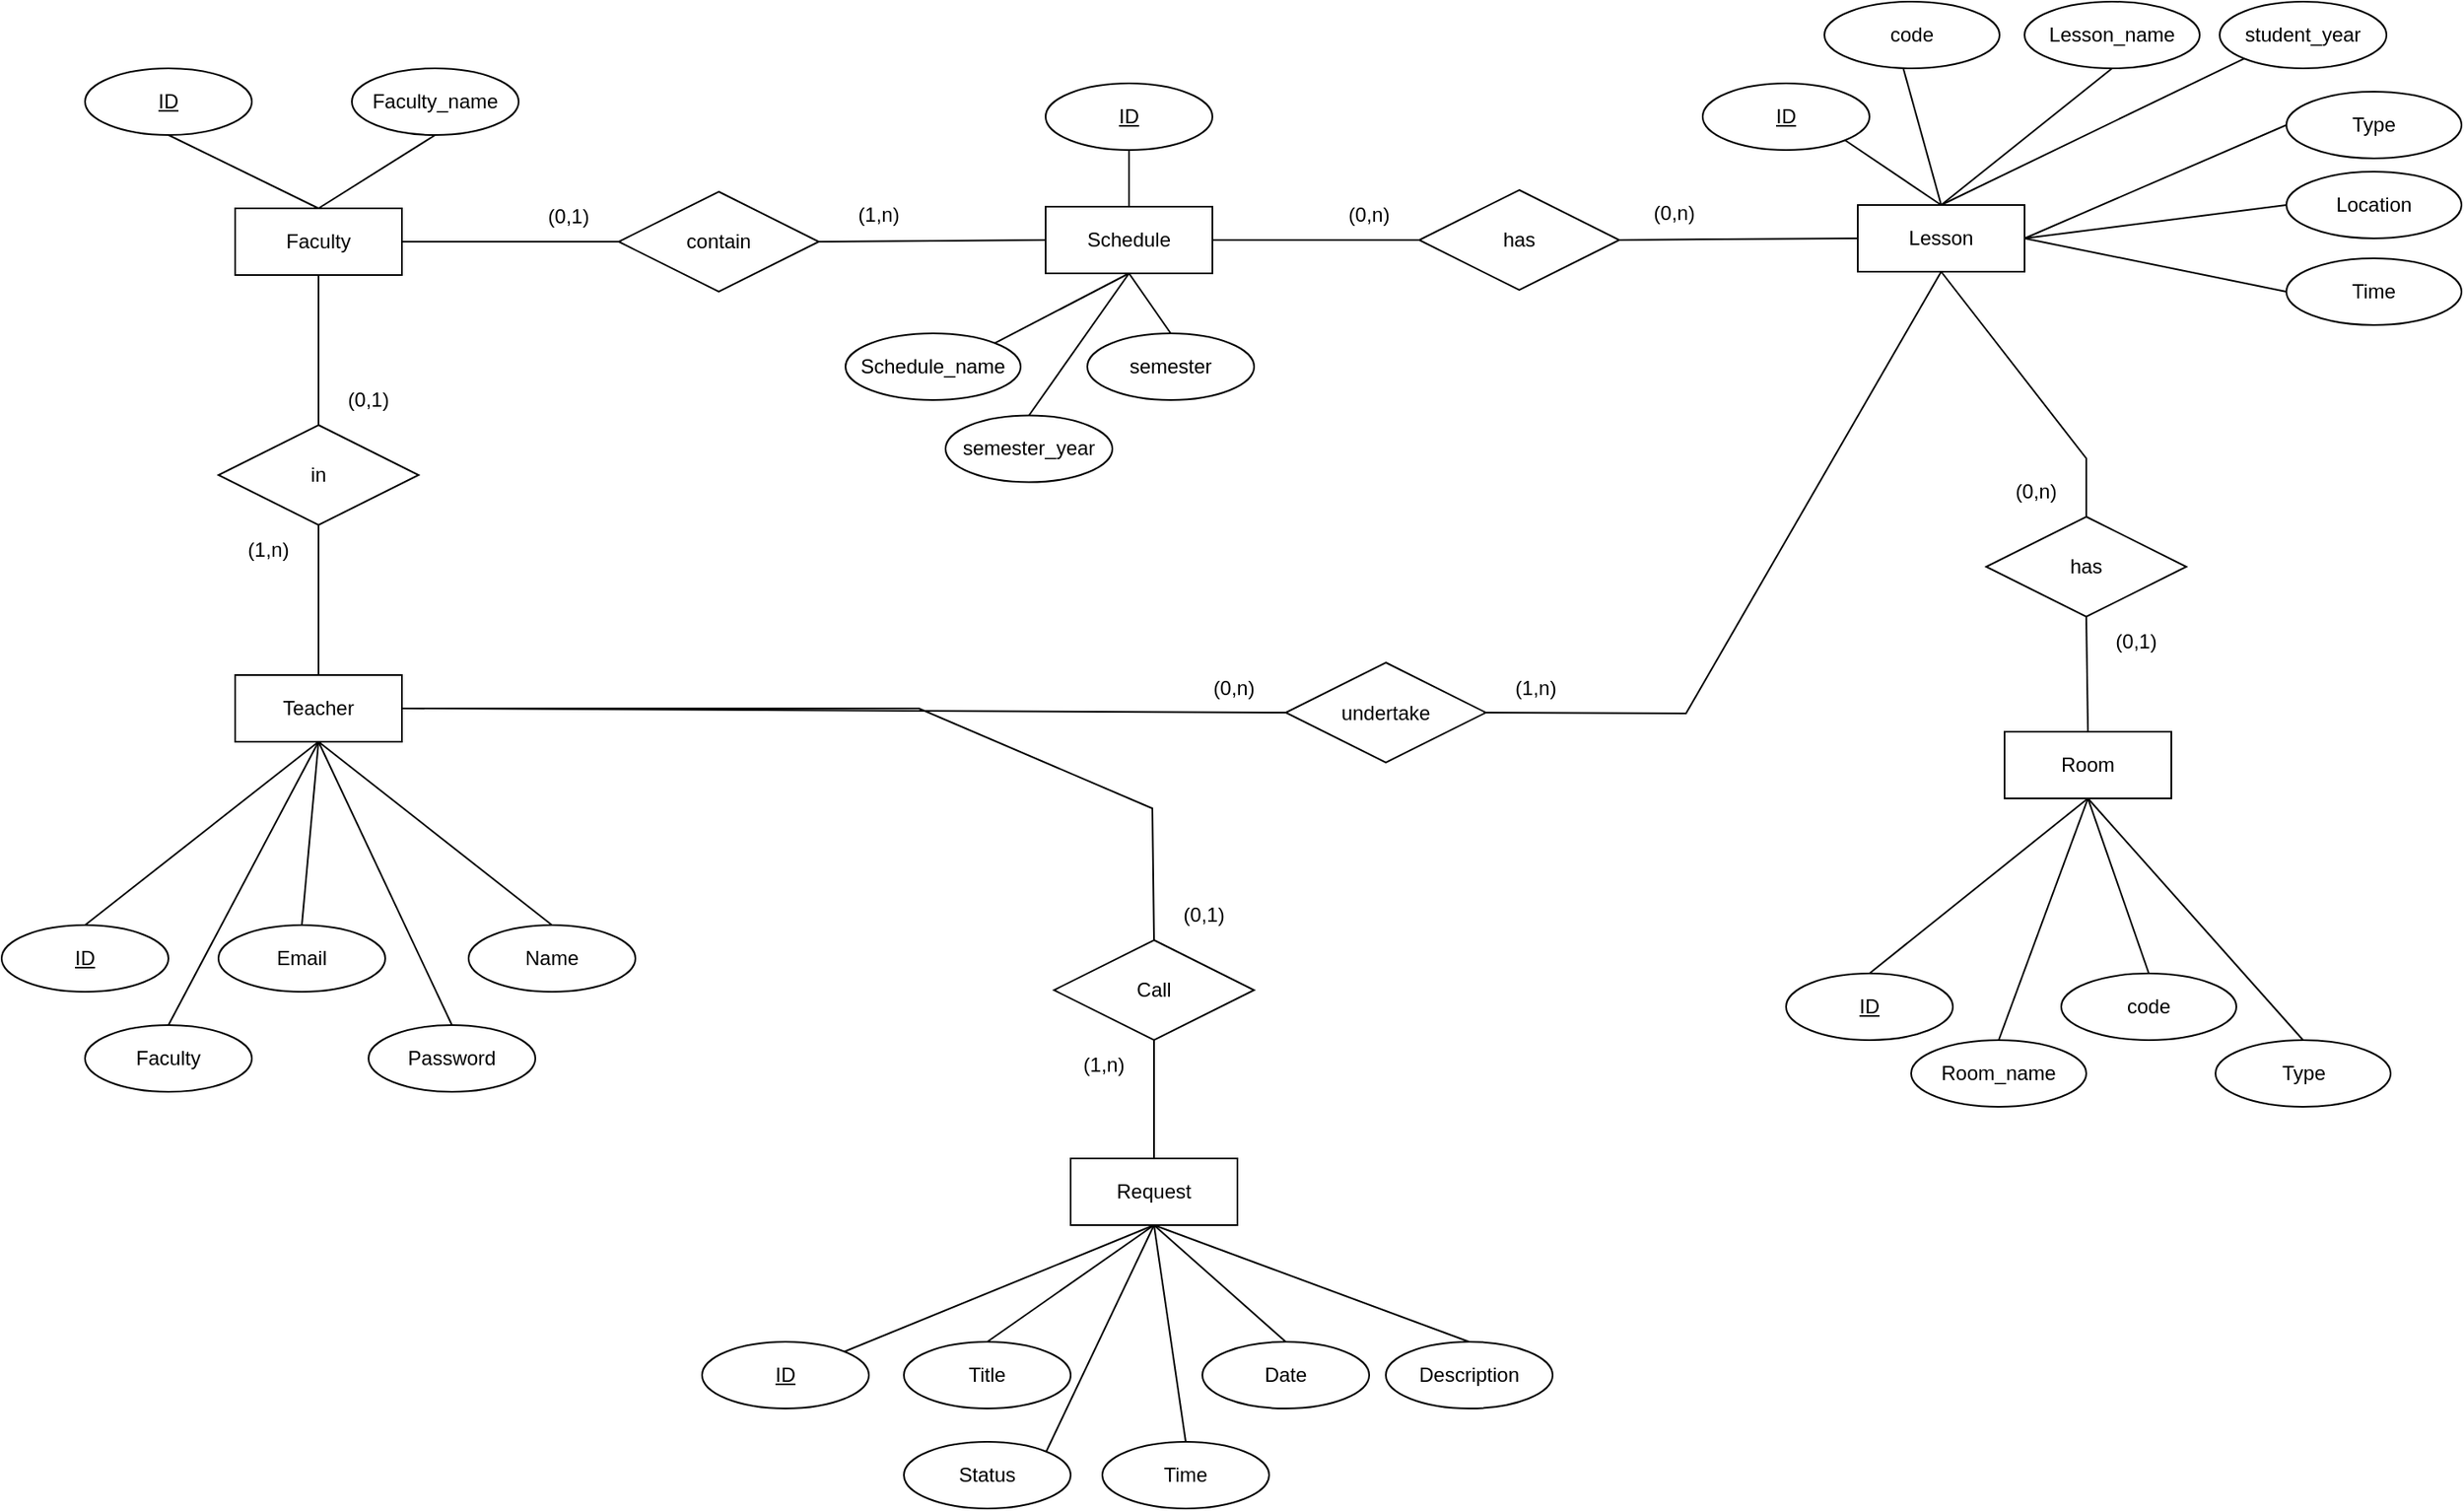 <mxfile version="23.1.5" type="device">
  <diagram id="Ugs2vV4A1KuJ4jjXR2ai" name="database">
    <mxGraphModel dx="1526" dy="809" grid="1" gridSize="10" guides="1" tooltips="1" connect="1" arrows="1" fold="1" page="1" pageScale="1" pageWidth="1169" pageHeight="827" math="0" shadow="0">
      <root>
        <mxCell id="0" />
        <mxCell id="1" parent="0" />
        <mxCell id="J57o424mAd_ZCcqMx-QD-1" value="Teacher" style="whiteSpace=wrap;html=1;align=center;" vertex="1" parent="1">
          <mxGeometry x="540" y="724" width="100" height="40" as="geometry" />
        </mxCell>
        <mxCell id="J57o424mAd_ZCcqMx-QD-2" value="Faculty" style="whiteSpace=wrap;html=1;align=center;" vertex="1" parent="1">
          <mxGeometry x="540" y="444" width="100" height="40" as="geometry" />
        </mxCell>
        <mxCell id="J57o424mAd_ZCcqMx-QD-3" value="Schedule" style="whiteSpace=wrap;html=1;align=center;" vertex="1" parent="1">
          <mxGeometry x="1026" y="443" width="100" height="40" as="geometry" />
        </mxCell>
        <mxCell id="J57o424mAd_ZCcqMx-QD-4" value="Lesson" style="whiteSpace=wrap;html=1;align=center;" vertex="1" parent="1">
          <mxGeometry x="1513" y="442" width="100" height="40" as="geometry" />
        </mxCell>
        <mxCell id="J57o424mAd_ZCcqMx-QD-5" value="Room" style="whiteSpace=wrap;html=1;align=center;" vertex="1" parent="1">
          <mxGeometry x="1601" y="758" width="100" height="40" as="geometry" />
        </mxCell>
        <mxCell id="J57o424mAd_ZCcqMx-QD-7" value="Request" style="whiteSpace=wrap;html=1;align=center;" vertex="1" parent="1">
          <mxGeometry x="1041" y="1014" width="100" height="40" as="geometry" />
        </mxCell>
        <mxCell id="J57o424mAd_ZCcqMx-QD-9" value="Call" style="shape=rhombus;perimeter=rhombusPerimeter;whiteSpace=wrap;html=1;align=center;" vertex="1" parent="1">
          <mxGeometry x="1031" y="883" width="120" height="60" as="geometry" />
        </mxCell>
        <mxCell id="J57o424mAd_ZCcqMx-QD-13" value="" style="endArrow=none;html=1;rounded=0;exitX=1;exitY=0.5;exitDx=0;exitDy=0;entryX=0.5;entryY=0;entryDx=0;entryDy=0;" edge="1" parent="1" source="J57o424mAd_ZCcqMx-QD-1" target="J57o424mAd_ZCcqMx-QD-9">
          <mxGeometry width="50" height="50" relative="1" as="geometry">
            <mxPoint x="770" y="1054" as="sourcePoint" />
            <mxPoint x="820" y="1004" as="targetPoint" />
            <Array as="points">
              <mxPoint x="950" y="744" />
              <mxPoint x="1090" y="804" />
            </Array>
          </mxGeometry>
        </mxCell>
        <mxCell id="J57o424mAd_ZCcqMx-QD-14" value="" style="endArrow=none;html=1;rounded=0;exitX=0.5;exitY=1;exitDx=0;exitDy=0;entryX=0.5;entryY=0;entryDx=0;entryDy=0;" edge="1" parent="1" source="J57o424mAd_ZCcqMx-QD-9" target="J57o424mAd_ZCcqMx-QD-7">
          <mxGeometry width="50" height="50" relative="1" as="geometry">
            <mxPoint x="810" y="1084" as="sourcePoint" />
            <mxPoint x="930" y="1084" as="targetPoint" />
          </mxGeometry>
        </mxCell>
        <mxCell id="J57o424mAd_ZCcqMx-QD-15" value="" style="endArrow=none;html=1;rounded=0;exitX=1;exitY=0.5;exitDx=0;exitDy=0;entryX=0;entryY=0.5;entryDx=0;entryDy=0;" edge="1" parent="1" source="J57o424mAd_ZCcqMx-QD-2" target="J57o424mAd_ZCcqMx-QD-16">
          <mxGeometry width="50" height="50" relative="1" as="geometry">
            <mxPoint x="660" y="638" as="sourcePoint" />
            <mxPoint x="780" y="638" as="targetPoint" />
          </mxGeometry>
        </mxCell>
        <mxCell id="J57o424mAd_ZCcqMx-QD-16" value="contain" style="shape=rhombus;perimeter=rhombusPerimeter;whiteSpace=wrap;html=1;align=center;" vertex="1" parent="1">
          <mxGeometry x="770" y="434" width="120" height="60" as="geometry" />
        </mxCell>
        <mxCell id="J57o424mAd_ZCcqMx-QD-17" value="has" style="shape=rhombus;perimeter=rhombusPerimeter;whiteSpace=wrap;html=1;align=center;" vertex="1" parent="1">
          <mxGeometry x="1590" y="629" width="120" height="60" as="geometry" />
        </mxCell>
        <mxCell id="J57o424mAd_ZCcqMx-QD-19" value="has" style="shape=rhombus;perimeter=rhombusPerimeter;whiteSpace=wrap;html=1;align=center;" vertex="1" parent="1">
          <mxGeometry x="1250" y="433" width="120" height="60" as="geometry" />
        </mxCell>
        <mxCell id="J57o424mAd_ZCcqMx-QD-20" value="undertake" style="shape=rhombus;perimeter=rhombusPerimeter;whiteSpace=wrap;html=1;align=center;" vertex="1" parent="1">
          <mxGeometry x="1170" y="716.5" width="120" height="60" as="geometry" />
        </mxCell>
        <mxCell id="J57o424mAd_ZCcqMx-QD-21" value="" style="endArrow=none;html=1;rounded=0;exitX=0;exitY=0.5;exitDx=0;exitDy=0;entryX=1;entryY=0.5;entryDx=0;entryDy=0;" edge="1" parent="1" source="J57o424mAd_ZCcqMx-QD-3" target="J57o424mAd_ZCcqMx-QD-16">
          <mxGeometry width="50" height="50" relative="1" as="geometry">
            <mxPoint x="640" y="878" as="sourcePoint" />
            <mxPoint x="770" y="878" as="targetPoint" />
          </mxGeometry>
        </mxCell>
        <mxCell id="J57o424mAd_ZCcqMx-QD-22" value="" style="endArrow=none;html=1;rounded=0;exitX=1;exitY=0.5;exitDx=0;exitDy=0;entryX=0.5;entryY=1;entryDx=0;entryDy=0;" edge="1" parent="1" source="J57o424mAd_ZCcqMx-QD-20" target="J57o424mAd_ZCcqMx-QD-4">
          <mxGeometry width="50" height="50" relative="1" as="geometry">
            <mxPoint x="1450" y="780.25" as="sourcePoint" />
            <mxPoint x="1650" y="730.25" as="targetPoint" />
            <Array as="points">
              <mxPoint x="1410" y="747" />
            </Array>
          </mxGeometry>
        </mxCell>
        <mxCell id="J57o424mAd_ZCcqMx-QD-24" value="" style="endArrow=none;html=1;rounded=0;exitX=0;exitY=0.5;exitDx=0;exitDy=0;entryX=1;entryY=0.5;entryDx=0;entryDy=0;" edge="1" parent="1" source="J57o424mAd_ZCcqMx-QD-19" target="J57o424mAd_ZCcqMx-QD-3">
          <mxGeometry width="50" height="50" relative="1" as="geometry">
            <mxPoint x="1549" y="614" as="sourcePoint" />
            <mxPoint x="1340" y="614" as="targetPoint" />
          </mxGeometry>
        </mxCell>
        <mxCell id="J57o424mAd_ZCcqMx-QD-25" value="" style="endArrow=none;html=1;rounded=0;exitX=0.5;exitY=0;exitDx=0;exitDy=0;entryX=0.5;entryY=1;entryDx=0;entryDy=0;" edge="1" parent="1" source="J57o424mAd_ZCcqMx-QD-17" target="J57o424mAd_ZCcqMx-QD-4">
          <mxGeometry width="50" height="50" relative="1" as="geometry">
            <mxPoint x="1610" y="819.75" as="sourcePoint" />
            <mxPoint x="1620" y="969.75" as="targetPoint" />
            <Array as="points">
              <mxPoint x="1650" y="594" />
            </Array>
          </mxGeometry>
        </mxCell>
        <mxCell id="J57o424mAd_ZCcqMx-QD-27" value="" style="endArrow=none;html=1;rounded=0;entryX=1;entryY=0.5;entryDx=0;entryDy=0;exitX=0;exitY=0.5;exitDx=0;exitDy=0;" edge="1" parent="1" source="J57o424mAd_ZCcqMx-QD-4" target="J57o424mAd_ZCcqMx-QD-19">
          <mxGeometry width="50" height="50" relative="1" as="geometry">
            <mxPoint x="1530" y="878" as="sourcePoint" />
            <mxPoint x="1090" y="878" as="targetPoint" />
          </mxGeometry>
        </mxCell>
        <mxCell id="J57o424mAd_ZCcqMx-QD-28" value="" style="endArrow=none;html=1;rounded=0;entryX=0.5;entryY=1;entryDx=0;entryDy=0;exitX=0.5;exitY=0;exitDx=0;exitDy=0;" edge="1" parent="1" source="J57o424mAd_ZCcqMx-QD-5" target="J57o424mAd_ZCcqMx-QD-17">
          <mxGeometry width="50" height="50" relative="1" as="geometry">
            <mxPoint x="2140" y="775" as="sourcePoint" />
            <mxPoint x="1940" y="765" as="targetPoint" />
          </mxGeometry>
        </mxCell>
        <mxCell id="J57o424mAd_ZCcqMx-QD-29" value="(0,1)" style="text;html=1;align=center;verticalAlign=middle;whiteSpace=wrap;rounded=0;" vertex="1" parent="1">
          <mxGeometry x="1091" y="853" width="60" height="30" as="geometry" />
        </mxCell>
        <mxCell id="J57o424mAd_ZCcqMx-QD-30" value="(1,n)" style="text;html=1;align=center;verticalAlign=middle;whiteSpace=wrap;rounded=0;" vertex="1" parent="1">
          <mxGeometry x="1031" y="943" width="60" height="30" as="geometry" />
        </mxCell>
        <mxCell id="J57o424mAd_ZCcqMx-QD-31" value="(0,1)" style="text;html=1;align=center;verticalAlign=middle;whiteSpace=wrap;rounded=0;" vertex="1" parent="1">
          <mxGeometry x="710" y="434" width="60" height="30" as="geometry" />
        </mxCell>
        <mxCell id="J57o424mAd_ZCcqMx-QD-32" value="(1,n)" style="text;html=1;align=center;verticalAlign=middle;whiteSpace=wrap;rounded=0;" vertex="1" parent="1">
          <mxGeometry x="896" y="433" width="60" height="30" as="geometry" />
        </mxCell>
        <mxCell id="J57o424mAd_ZCcqMx-QD-36" value="(0,n)" style="text;html=1;align=center;verticalAlign=middle;whiteSpace=wrap;rounded=0;" vertex="1" parent="1">
          <mxGeometry x="1109" y="716.5" width="60" height="30" as="geometry" />
        </mxCell>
        <mxCell id="J57o424mAd_ZCcqMx-QD-37" value="(1,n)" style="text;html=1;align=center;verticalAlign=middle;whiteSpace=wrap;rounded=0;" vertex="1" parent="1">
          <mxGeometry x="1290" y="716.5" width="60" height="30" as="geometry" />
        </mxCell>
        <mxCell id="J57o424mAd_ZCcqMx-QD-38" value="(0,n)" style="text;html=1;align=center;verticalAlign=middle;whiteSpace=wrap;rounded=0;" vertex="1" parent="1">
          <mxGeometry x="1190" y="433" width="60" height="30" as="geometry" />
        </mxCell>
        <mxCell id="J57o424mAd_ZCcqMx-QD-39" value="(0,n)" style="text;html=1;align=center;verticalAlign=middle;whiteSpace=wrap;rounded=0;" vertex="1" parent="1">
          <mxGeometry x="1590" y="599" width="60" height="30" as="geometry" />
        </mxCell>
        <mxCell id="J57o424mAd_ZCcqMx-QD-40" value="(0,n)" style="text;html=1;align=center;verticalAlign=middle;whiteSpace=wrap;rounded=0;" vertex="1" parent="1">
          <mxGeometry x="1373" y="432" width="60" height="30" as="geometry" />
        </mxCell>
        <mxCell id="J57o424mAd_ZCcqMx-QD-41" value="(0,1)" style="text;html=1;align=center;verticalAlign=middle;whiteSpace=wrap;rounded=0;" vertex="1" parent="1">
          <mxGeometry x="1650" y="689" width="60" height="30" as="geometry" />
        </mxCell>
        <mxCell id="J57o424mAd_ZCcqMx-QD-42" value="ID" style="ellipse;whiteSpace=wrap;html=1;align=center;fontStyle=4;" vertex="1" parent="1">
          <mxGeometry x="400" y="874" width="100" height="40" as="geometry" />
        </mxCell>
        <mxCell id="J57o424mAd_ZCcqMx-QD-43" value="Email" style="ellipse;whiteSpace=wrap;html=1;align=center;" vertex="1" parent="1">
          <mxGeometry x="530" y="874" width="100" height="40" as="geometry" />
        </mxCell>
        <mxCell id="J57o424mAd_ZCcqMx-QD-44" value="Name" style="ellipse;whiteSpace=wrap;html=1;align=center;" vertex="1" parent="1">
          <mxGeometry x="680" y="874" width="100" height="40" as="geometry" />
        </mxCell>
        <mxCell id="J57o424mAd_ZCcqMx-QD-45" value="Password" style="ellipse;whiteSpace=wrap;html=1;align=center;" vertex="1" parent="1">
          <mxGeometry x="620" y="934" width="100" height="40" as="geometry" />
        </mxCell>
        <mxCell id="J57o424mAd_ZCcqMx-QD-46" value="Faculty" style="ellipse;whiteSpace=wrap;html=1;align=center;" vertex="1" parent="1">
          <mxGeometry x="450" y="934" width="100" height="40" as="geometry" />
        </mxCell>
        <mxCell id="J57o424mAd_ZCcqMx-QD-48" value="" style="endArrow=none;html=1;rounded=0;exitX=0.5;exitY=1;exitDx=0;exitDy=0;entryX=0.5;entryY=0;entryDx=0;entryDy=0;" edge="1" parent="1" source="J57o424mAd_ZCcqMx-QD-1" target="J57o424mAd_ZCcqMx-QD-44">
          <mxGeometry width="50" height="50" relative="1" as="geometry">
            <mxPoint x="480" y="1034" as="sourcePoint" />
            <mxPoint x="610" y="1034" as="targetPoint" />
          </mxGeometry>
        </mxCell>
        <mxCell id="J57o424mAd_ZCcqMx-QD-49" value="" style="endArrow=none;html=1;rounded=0;exitX=0.5;exitY=0;exitDx=0;exitDy=0;entryX=0.5;entryY=1;entryDx=0;entryDy=0;" edge="1" parent="1" source="J57o424mAd_ZCcqMx-QD-43" target="J57o424mAd_ZCcqMx-QD-1">
          <mxGeometry width="50" height="50" relative="1" as="geometry">
            <mxPoint x="430" y="1054" as="sourcePoint" />
            <mxPoint x="510" y="1094" as="targetPoint" />
          </mxGeometry>
        </mxCell>
        <mxCell id="J57o424mAd_ZCcqMx-QD-50" value="" style="endArrow=none;html=1;rounded=0;exitX=0.5;exitY=0;exitDx=0;exitDy=0;entryX=0.5;entryY=1;entryDx=0;entryDy=0;" edge="1" parent="1" source="J57o424mAd_ZCcqMx-QD-46" target="J57o424mAd_ZCcqMx-QD-1">
          <mxGeometry width="50" height="50" relative="1" as="geometry">
            <mxPoint x="440" y="1064" as="sourcePoint" />
            <mxPoint x="520" y="1104" as="targetPoint" />
          </mxGeometry>
        </mxCell>
        <mxCell id="J57o424mAd_ZCcqMx-QD-51" value="" style="endArrow=none;html=1;rounded=0;exitX=0.5;exitY=0;exitDx=0;exitDy=0;entryX=0.5;entryY=1;entryDx=0;entryDy=0;" edge="1" parent="1" source="J57o424mAd_ZCcqMx-QD-42" target="J57o424mAd_ZCcqMx-QD-1">
          <mxGeometry width="50" height="50" relative="1" as="geometry">
            <mxPoint x="450" y="1074" as="sourcePoint" />
            <mxPoint x="420" y="1044" as="targetPoint" />
          </mxGeometry>
        </mxCell>
        <mxCell id="J57o424mAd_ZCcqMx-QD-52" value="" style="endArrow=none;html=1;rounded=0;entryX=0.5;entryY=0;entryDx=0;entryDy=0;exitX=0.5;exitY=1;exitDx=0;exitDy=0;" edge="1" parent="1" source="J57o424mAd_ZCcqMx-QD-1" target="J57o424mAd_ZCcqMx-QD-45">
          <mxGeometry width="50" height="50" relative="1" as="geometry">
            <mxPoint x="420" y="1064" as="sourcePoint" />
            <mxPoint x="540" y="1124" as="targetPoint" />
          </mxGeometry>
        </mxCell>
        <mxCell id="J57o424mAd_ZCcqMx-QD-53" value="ID" style="ellipse;whiteSpace=wrap;html=1;align=center;fontStyle=4;" vertex="1" parent="1">
          <mxGeometry x="820" y="1124" width="100" height="40" as="geometry" />
        </mxCell>
        <mxCell id="J57o424mAd_ZCcqMx-QD-56" value="Description" style="ellipse;whiteSpace=wrap;html=1;align=center;" vertex="1" parent="1">
          <mxGeometry x="1230" y="1124" width="100" height="40" as="geometry" />
        </mxCell>
        <mxCell id="J57o424mAd_ZCcqMx-QD-57" value="Status" style="ellipse;whiteSpace=wrap;html=1;align=center;" vertex="1" parent="1">
          <mxGeometry x="941" y="1184" width="100" height="40" as="geometry" />
        </mxCell>
        <mxCell id="J57o424mAd_ZCcqMx-QD-58" value="Date" style="ellipse;whiteSpace=wrap;html=1;align=center;" vertex="1" parent="1">
          <mxGeometry x="1120" y="1124" width="100" height="40" as="geometry" />
        </mxCell>
        <mxCell id="J57o424mAd_ZCcqMx-QD-59" value="Time" style="ellipse;whiteSpace=wrap;html=1;align=center;" vertex="1" parent="1">
          <mxGeometry x="1060" y="1184" width="100" height="40" as="geometry" />
        </mxCell>
        <mxCell id="J57o424mAd_ZCcqMx-QD-60" value="" style="endArrow=none;html=1;rounded=0;exitX=0.5;exitY=1;exitDx=0;exitDy=0;entryX=1;entryY=0;entryDx=0;entryDy=0;" edge="1" parent="1" source="J57o424mAd_ZCcqMx-QD-7" target="J57o424mAd_ZCcqMx-QD-53">
          <mxGeometry width="50" height="50" relative="1" as="geometry">
            <mxPoint x="1350" y="1334" as="sourcePoint" />
            <mxPoint x="1430" y="1294" as="targetPoint" />
          </mxGeometry>
        </mxCell>
        <mxCell id="J57o424mAd_ZCcqMx-QD-61" value="" style="endArrow=none;html=1;rounded=0;exitX=0.5;exitY=1;exitDx=0;exitDy=0;entryX=0.5;entryY=0;entryDx=0;entryDy=0;" edge="1" parent="1" source="J57o424mAd_ZCcqMx-QD-7" target="J57o424mAd_ZCcqMx-QD-59">
          <mxGeometry width="50" height="50" relative="1" as="geometry">
            <mxPoint x="1170" y="1314" as="sourcePoint" />
            <mxPoint x="1240" y="1214" as="targetPoint" />
          </mxGeometry>
        </mxCell>
        <mxCell id="J57o424mAd_ZCcqMx-QD-62" value="" style="endArrow=none;html=1;rounded=0;exitX=0.5;exitY=1;exitDx=0;exitDy=0;entryX=1;entryY=0;entryDx=0;entryDy=0;" edge="1" parent="1" source="J57o424mAd_ZCcqMx-QD-7" target="J57o424mAd_ZCcqMx-QD-57">
          <mxGeometry width="50" height="50" relative="1" as="geometry">
            <mxPoint x="1180" y="1324" as="sourcePoint" />
            <mxPoint x="1250" y="1224" as="targetPoint" />
          </mxGeometry>
        </mxCell>
        <mxCell id="J57o424mAd_ZCcqMx-QD-63" value="" style="endArrow=none;html=1;rounded=0;exitX=0.5;exitY=1;exitDx=0;exitDy=0;entryX=0.5;entryY=0;entryDx=0;entryDy=0;" edge="1" parent="1" source="J57o424mAd_ZCcqMx-QD-7" target="J57o424mAd_ZCcqMx-QD-56">
          <mxGeometry width="50" height="50" relative="1" as="geometry">
            <mxPoint x="1190" y="1334" as="sourcePoint" />
            <mxPoint x="1260" y="1234" as="targetPoint" />
          </mxGeometry>
        </mxCell>
        <mxCell id="J57o424mAd_ZCcqMx-QD-64" value="" style="endArrow=none;html=1;rounded=0;exitX=0.5;exitY=1;exitDx=0;exitDy=0;entryX=0.5;entryY=0;entryDx=0;entryDy=0;" edge="1" parent="1" source="J57o424mAd_ZCcqMx-QD-7" target="J57o424mAd_ZCcqMx-QD-58">
          <mxGeometry width="50" height="50" relative="1" as="geometry">
            <mxPoint x="1170" y="1314" as="sourcePoint" />
            <mxPoint x="1250" y="1314" as="targetPoint" />
          </mxGeometry>
        </mxCell>
        <mxCell id="J57o424mAd_ZCcqMx-QD-65" value="ID" style="ellipse;whiteSpace=wrap;html=1;align=center;fontStyle=4;" vertex="1" parent="1">
          <mxGeometry x="450" y="360" width="100" height="40" as="geometry" />
        </mxCell>
        <mxCell id="J57o424mAd_ZCcqMx-QD-66" value="Faculty_name" style="ellipse;whiteSpace=wrap;html=1;align=center;" vertex="1" parent="1">
          <mxGeometry x="610" y="360" width="100" height="40" as="geometry" />
        </mxCell>
        <mxCell id="J57o424mAd_ZCcqMx-QD-67" value="Title" style="ellipse;whiteSpace=wrap;html=1;align=center;" vertex="1" parent="1">
          <mxGeometry x="941" y="1124" width="100" height="40" as="geometry" />
        </mxCell>
        <mxCell id="J57o424mAd_ZCcqMx-QD-68" value="" style="endArrow=none;html=1;rounded=0;exitX=0.5;exitY=1;exitDx=0;exitDy=0;entryX=0.5;entryY=0;entryDx=0;entryDy=0;" edge="1" parent="1" source="J57o424mAd_ZCcqMx-QD-7" target="J57o424mAd_ZCcqMx-QD-67">
          <mxGeometry width="50" height="50" relative="1" as="geometry">
            <mxPoint x="1170" y="1314" as="sourcePoint" />
            <mxPoint x="1170" y="1174" as="targetPoint" />
          </mxGeometry>
        </mxCell>
        <mxCell id="J57o424mAd_ZCcqMx-QD-69" value="" style="endArrow=none;html=1;rounded=0;entryX=0.5;entryY=1;entryDx=0;entryDy=0;exitX=0.5;exitY=0;exitDx=0;exitDy=0;" edge="1" parent="1" source="J57o424mAd_ZCcqMx-QD-2" target="J57o424mAd_ZCcqMx-QD-65">
          <mxGeometry width="50" height="50" relative="1" as="geometry">
            <mxPoint x="780" y="460" as="sourcePoint" />
            <mxPoint x="830" y="410" as="targetPoint" />
          </mxGeometry>
        </mxCell>
        <mxCell id="J57o424mAd_ZCcqMx-QD-70" value="" style="endArrow=none;html=1;rounded=0;entryX=0.5;entryY=1;entryDx=0;entryDy=0;exitX=0.5;exitY=0;exitDx=0;exitDy=0;" edge="1" parent="1" source="J57o424mAd_ZCcqMx-QD-2" target="J57o424mAd_ZCcqMx-QD-66">
          <mxGeometry width="50" height="50" relative="1" as="geometry">
            <mxPoint x="600" y="454" as="sourcePoint" />
            <mxPoint x="510" y="420" as="targetPoint" />
          </mxGeometry>
        </mxCell>
        <mxCell id="J57o424mAd_ZCcqMx-QD-71" value="ID" style="ellipse;whiteSpace=wrap;html=1;align=center;fontStyle=4;" vertex="1" parent="1">
          <mxGeometry x="1026" y="369" width="100" height="40" as="geometry" />
        </mxCell>
        <mxCell id="J57o424mAd_ZCcqMx-QD-72" value="Schedule_name" style="ellipse;whiteSpace=wrap;html=1;align=center;" vertex="1" parent="1">
          <mxGeometry x="906" y="519" width="105" height="40" as="geometry" />
        </mxCell>
        <mxCell id="J57o424mAd_ZCcqMx-QD-73" value="semester" style="ellipse;whiteSpace=wrap;html=1;align=center;" vertex="1" parent="1">
          <mxGeometry x="1051" y="519" width="100" height="40" as="geometry" />
        </mxCell>
        <mxCell id="J57o424mAd_ZCcqMx-QD-74" value="semester_year" style="ellipse;whiteSpace=wrap;html=1;align=center;" vertex="1" parent="1">
          <mxGeometry x="966" y="568.25" width="100" height="40" as="geometry" />
        </mxCell>
        <mxCell id="J57o424mAd_ZCcqMx-QD-76" value="" style="endArrow=none;html=1;rounded=0;entryX=0.5;entryY=1;entryDx=0;entryDy=0;exitX=0.5;exitY=0;exitDx=0;exitDy=0;" edge="1" parent="1" source="J57o424mAd_ZCcqMx-QD-3" target="J57o424mAd_ZCcqMx-QD-71">
          <mxGeometry width="50" height="50" relative="1" as="geometry">
            <mxPoint x="606" y="453" as="sourcePoint" />
            <mxPoint x="676" y="409" as="targetPoint" />
          </mxGeometry>
        </mxCell>
        <mxCell id="J57o424mAd_ZCcqMx-QD-77" value="" style="endArrow=none;html=1;rounded=0;entryX=1;entryY=0;entryDx=0;entryDy=0;exitX=0.5;exitY=1;exitDx=0;exitDy=0;" edge="1" parent="1" source="J57o424mAd_ZCcqMx-QD-3" target="J57o424mAd_ZCcqMx-QD-72">
          <mxGeometry width="50" height="50" relative="1" as="geometry">
            <mxPoint x="1086" y="453" as="sourcePoint" />
            <mxPoint x="1006" y="409" as="targetPoint" />
          </mxGeometry>
        </mxCell>
        <mxCell id="J57o424mAd_ZCcqMx-QD-78" value="" style="endArrow=none;html=1;rounded=0;entryX=0.5;entryY=0;entryDx=0;entryDy=0;exitX=0.5;exitY=1;exitDx=0;exitDy=0;" edge="1" parent="1" source="J57o424mAd_ZCcqMx-QD-3" target="J57o424mAd_ZCcqMx-QD-74">
          <mxGeometry width="50" height="50" relative="1" as="geometry">
            <mxPoint x="1086" y="453" as="sourcePoint" />
            <mxPoint x="1006" y="409" as="targetPoint" />
          </mxGeometry>
        </mxCell>
        <mxCell id="J57o424mAd_ZCcqMx-QD-79" value="" style="endArrow=none;html=1;rounded=0;entryX=0.5;entryY=0;entryDx=0;entryDy=0;exitX=0.5;exitY=1;exitDx=0;exitDy=0;" edge="1" parent="1" source="J57o424mAd_ZCcqMx-QD-3" target="J57o424mAd_ZCcqMx-QD-73">
          <mxGeometry width="50" height="50" relative="1" as="geometry">
            <mxPoint x="1096" y="463" as="sourcePoint" />
            <mxPoint x="1016" y="419" as="targetPoint" />
          </mxGeometry>
        </mxCell>
        <mxCell id="J57o424mAd_ZCcqMx-QD-81" value="ID" style="ellipse;whiteSpace=wrap;html=1;align=center;fontStyle=4;" vertex="1" parent="1">
          <mxGeometry x="1420" y="369" width="100" height="40" as="geometry" />
        </mxCell>
        <mxCell id="J57o424mAd_ZCcqMx-QD-82" value="code" style="ellipse;whiteSpace=wrap;html=1;align=center;" vertex="1" parent="1">
          <mxGeometry x="1493" y="320" width="105" height="40" as="geometry" />
        </mxCell>
        <mxCell id="J57o424mAd_ZCcqMx-QD-83" value="Lesson_name" style="ellipse;whiteSpace=wrap;html=1;align=center;" vertex="1" parent="1">
          <mxGeometry x="1613" y="320" width="105" height="40" as="geometry" />
        </mxCell>
        <mxCell id="J57o424mAd_ZCcqMx-QD-84" value="Time" style="ellipse;whiteSpace=wrap;html=1;align=center;" vertex="1" parent="1">
          <mxGeometry x="1770" y="474" width="105" height="40" as="geometry" />
        </mxCell>
        <mxCell id="J57o424mAd_ZCcqMx-QD-85" value="Type" style="ellipse;whiteSpace=wrap;html=1;align=center;" vertex="1" parent="1">
          <mxGeometry x="1770" y="374" width="105" height="40" as="geometry" />
        </mxCell>
        <mxCell id="J57o424mAd_ZCcqMx-QD-86" value="Location" style="ellipse;whiteSpace=wrap;html=1;align=center;" vertex="1" parent="1">
          <mxGeometry x="1770" y="422" width="105" height="40" as="geometry" />
        </mxCell>
        <mxCell id="J57o424mAd_ZCcqMx-QD-87" value="student_year" style="ellipse;whiteSpace=wrap;html=1;align=center;" vertex="1" parent="1">
          <mxGeometry x="1730" y="320" width="100" height="40" as="geometry" />
        </mxCell>
        <mxCell id="J57o424mAd_ZCcqMx-QD-88" value="" style="endArrow=none;html=1;rounded=0;exitX=1;exitY=1;exitDx=0;exitDy=0;entryX=0.5;entryY=0;entryDx=0;entryDy=0;" edge="1" parent="1" source="J57o424mAd_ZCcqMx-QD-81" target="J57o424mAd_ZCcqMx-QD-4">
          <mxGeometry width="50" height="50" relative="1" as="geometry">
            <mxPoint x="1863" y="368" as="sourcePoint" />
            <mxPoint x="1623" y="472" as="targetPoint" />
            <Array as="points" />
          </mxGeometry>
        </mxCell>
        <mxCell id="J57o424mAd_ZCcqMx-QD-89" value="" style="endArrow=none;html=1;rounded=0;exitX=0.451;exitY=1.005;exitDx=0;exitDy=0;entryX=0.5;entryY=0;entryDx=0;entryDy=0;exitPerimeter=0;" edge="1" parent="1" source="J57o424mAd_ZCcqMx-QD-82" target="J57o424mAd_ZCcqMx-QD-4">
          <mxGeometry width="50" height="50" relative="1" as="geometry">
            <mxPoint x="1483" y="368" as="sourcePoint" />
            <mxPoint x="1573" y="452" as="targetPoint" />
            <Array as="points" />
          </mxGeometry>
        </mxCell>
        <mxCell id="J57o424mAd_ZCcqMx-QD-90" value="" style="endArrow=none;html=1;rounded=0;exitX=0.5;exitY=1;exitDx=0;exitDy=0;entryX=0.5;entryY=0;entryDx=0;entryDy=0;" edge="1" parent="1" source="J57o424mAd_ZCcqMx-QD-83" target="J57o424mAd_ZCcqMx-QD-4">
          <mxGeometry width="50" height="50" relative="1" as="geometry">
            <mxPoint x="1590" y="348" as="sourcePoint" />
            <mxPoint x="1573" y="452" as="targetPoint" />
            <Array as="points" />
          </mxGeometry>
        </mxCell>
        <mxCell id="J57o424mAd_ZCcqMx-QD-91" value="" style="endArrow=none;html=1;rounded=0;exitX=0;exitY=0.5;exitDx=0;exitDy=0;entryX=1;entryY=0.5;entryDx=0;entryDy=0;" edge="1" parent="1" source="J57o424mAd_ZCcqMx-QD-84" target="J57o424mAd_ZCcqMx-QD-4">
          <mxGeometry width="50" height="50" relative="1" as="geometry">
            <mxPoint x="1550" y="348" as="sourcePoint" />
            <mxPoint x="1573" y="452" as="targetPoint" />
            <Array as="points" />
          </mxGeometry>
        </mxCell>
        <mxCell id="J57o424mAd_ZCcqMx-QD-92" value="" style="endArrow=none;html=1;rounded=0;exitX=0;exitY=0.5;exitDx=0;exitDy=0;entryX=1;entryY=0.5;entryDx=0;entryDy=0;" edge="1" parent="1" source="J57o424mAd_ZCcqMx-QD-86" target="J57o424mAd_ZCcqMx-QD-4">
          <mxGeometry width="50" height="50" relative="1" as="geometry">
            <mxPoint x="1471" y="548" as="sourcePoint" />
            <mxPoint x="1573" y="492" as="targetPoint" />
            <Array as="points" />
          </mxGeometry>
        </mxCell>
        <mxCell id="J57o424mAd_ZCcqMx-QD-93" value="" style="endArrow=none;html=1;rounded=0;exitX=0;exitY=0.5;exitDx=0;exitDy=0;entryX=1;entryY=0.5;entryDx=0;entryDy=0;" edge="1" parent="1" source="J57o424mAd_ZCcqMx-QD-85" target="J57o424mAd_ZCcqMx-QD-4">
          <mxGeometry width="50" height="50" relative="1" as="geometry">
            <mxPoint x="1531" y="598" as="sourcePoint" />
            <mxPoint x="1573" y="492" as="targetPoint" />
            <Array as="points" />
          </mxGeometry>
        </mxCell>
        <mxCell id="J57o424mAd_ZCcqMx-QD-94" value="" style="endArrow=none;html=1;rounded=0;exitX=0;exitY=1;exitDx=0;exitDy=0;entryX=0.5;entryY=0;entryDx=0;entryDy=0;" edge="1" parent="1" source="J57o424mAd_ZCcqMx-QD-87" target="J57o424mAd_ZCcqMx-QD-4">
          <mxGeometry width="50" height="50" relative="1" as="geometry">
            <mxPoint x="1606" y="558" as="sourcePoint" />
            <mxPoint x="1573" y="492" as="targetPoint" />
            <Array as="points" />
          </mxGeometry>
        </mxCell>
        <mxCell id="J57o424mAd_ZCcqMx-QD-99" value="ID" style="ellipse;whiteSpace=wrap;html=1;align=center;fontStyle=4;" vertex="1" parent="1">
          <mxGeometry x="1470" y="903" width="100" height="40" as="geometry" />
        </mxCell>
        <mxCell id="J57o424mAd_ZCcqMx-QD-100" value="Type" style="ellipse;whiteSpace=wrap;html=1;align=center;" vertex="1" parent="1">
          <mxGeometry x="1727.5" y="943" width="105" height="40" as="geometry" />
        </mxCell>
        <mxCell id="J57o424mAd_ZCcqMx-QD-101" value="code" style="ellipse;whiteSpace=wrap;html=1;align=center;" vertex="1" parent="1">
          <mxGeometry x="1635" y="903" width="105" height="40" as="geometry" />
        </mxCell>
        <mxCell id="J57o424mAd_ZCcqMx-QD-102" value="Room_name" style="ellipse;whiteSpace=wrap;html=1;align=center;" vertex="1" parent="1">
          <mxGeometry x="1545" y="943" width="105" height="40" as="geometry" />
        </mxCell>
        <mxCell id="J57o424mAd_ZCcqMx-QD-103" value="" style="endArrow=none;html=1;rounded=0;entryX=0.5;entryY=0;entryDx=0;entryDy=0;exitX=0.5;exitY=1;exitDx=0;exitDy=0;" edge="1" parent="1" source="J57o424mAd_ZCcqMx-QD-5" target="J57o424mAd_ZCcqMx-QD-99">
          <mxGeometry width="50" height="50" relative="1" as="geometry">
            <mxPoint x="1608" y="788" as="sourcePoint" />
            <mxPoint x="1399" y="788" as="targetPoint" />
          </mxGeometry>
        </mxCell>
        <mxCell id="J57o424mAd_ZCcqMx-QD-104" value="" style="endArrow=none;html=1;rounded=0;entryX=0.5;entryY=0;entryDx=0;entryDy=0;exitX=0.5;exitY=1;exitDx=0;exitDy=0;" edge="1" parent="1" source="J57o424mAd_ZCcqMx-QD-5" target="J57o424mAd_ZCcqMx-QD-102">
          <mxGeometry width="50" height="50" relative="1" as="geometry">
            <mxPoint x="1670" y="843" as="sourcePoint" />
            <mxPoint x="1699" y="712" as="targetPoint" />
          </mxGeometry>
        </mxCell>
        <mxCell id="J57o424mAd_ZCcqMx-QD-105" value="" style="endArrow=none;html=1;rounded=0;entryX=0.5;entryY=0;entryDx=0;entryDy=0;exitX=0.5;exitY=1;exitDx=0;exitDy=0;" edge="1" parent="1" source="J57o424mAd_ZCcqMx-QD-5" target="J57o424mAd_ZCcqMx-QD-101">
          <mxGeometry width="50" height="50" relative="1" as="geometry">
            <mxPoint x="1708" y="788" as="sourcePoint" />
            <mxPoint x="1899" y="712" as="targetPoint" />
          </mxGeometry>
        </mxCell>
        <mxCell id="J57o424mAd_ZCcqMx-QD-106" value="" style="endArrow=none;html=1;rounded=0;entryX=0.5;entryY=0;entryDx=0;entryDy=0;exitX=0.5;exitY=1;exitDx=0;exitDy=0;" edge="1" parent="1" source="J57o424mAd_ZCcqMx-QD-5" target="J57o424mAd_ZCcqMx-QD-100">
          <mxGeometry width="50" height="50" relative="1" as="geometry">
            <mxPoint x="1708" y="788" as="sourcePoint" />
            <mxPoint x="1819" y="828" as="targetPoint" />
          </mxGeometry>
        </mxCell>
        <mxCell id="J57o424mAd_ZCcqMx-QD-107" value="in" style="shape=rhombus;perimeter=rhombusPerimeter;whiteSpace=wrap;html=1;align=center;" vertex="1" parent="1">
          <mxGeometry x="530" y="574" width="120" height="60" as="geometry" />
        </mxCell>
        <mxCell id="J57o424mAd_ZCcqMx-QD-108" value="" style="endArrow=none;html=1;rounded=0;exitX=0.5;exitY=0;exitDx=0;exitDy=0;entryX=0.5;entryY=1;entryDx=0;entryDy=0;" edge="1" parent="1" source="J57o424mAd_ZCcqMx-QD-1" target="J57o424mAd_ZCcqMx-QD-107">
          <mxGeometry width="50" height="50" relative="1" as="geometry">
            <mxPoint x="730" y="1034" as="sourcePoint" />
            <mxPoint x="860" y="1034" as="targetPoint" />
          </mxGeometry>
        </mxCell>
        <mxCell id="J57o424mAd_ZCcqMx-QD-109" value="" style="endArrow=none;html=1;rounded=0;exitX=0.5;exitY=0;exitDx=0;exitDy=0;entryX=0.5;entryY=1;entryDx=0;entryDy=0;" edge="1" parent="1" source="J57o424mAd_ZCcqMx-QD-107" target="J57o424mAd_ZCcqMx-QD-2">
          <mxGeometry width="50" height="50" relative="1" as="geometry">
            <mxPoint x="460" y="974" as="sourcePoint" />
            <mxPoint x="540" y="744" as="targetPoint" />
          </mxGeometry>
        </mxCell>
        <mxCell id="J57o424mAd_ZCcqMx-QD-110" value="" style="endArrow=none;html=1;rounded=0;entryX=0;entryY=0.5;entryDx=0;entryDy=0;exitX=1;exitY=0.5;exitDx=0;exitDy=0;" edge="1" parent="1" source="J57o424mAd_ZCcqMx-QD-1" target="J57o424mAd_ZCcqMx-QD-20">
          <mxGeometry width="50" height="50" relative="1" as="geometry">
            <mxPoint x="1000" y="664" as="sourcePoint" />
            <mxPoint x="1036" y="1091" as="targetPoint" />
            <Array as="points" />
          </mxGeometry>
        </mxCell>
        <mxCell id="J57o424mAd_ZCcqMx-QD-111" value="(0,1)" style="text;html=1;align=center;verticalAlign=middle;whiteSpace=wrap;rounded=0;" vertex="1" parent="1">
          <mxGeometry x="590" y="544" width="60" height="30" as="geometry" />
        </mxCell>
        <mxCell id="J57o424mAd_ZCcqMx-QD-112" value="(1,n)" style="text;html=1;align=center;verticalAlign=middle;whiteSpace=wrap;rounded=0;" vertex="1" parent="1">
          <mxGeometry x="530" y="634" width="60" height="30" as="geometry" />
        </mxCell>
      </root>
    </mxGraphModel>
  </diagram>
</mxfile>
